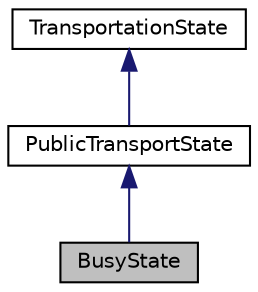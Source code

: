 digraph "BusyState"
{
 // LATEX_PDF_SIZE
  edge [fontname="Helvetica",fontsize="10",labelfontname="Helvetica",labelfontsize="10"];
  node [fontname="Helvetica",fontsize="10",shape=record];
  Node1 [label="BusyState",height=0.2,width=0.4,color="black", fillcolor="grey75", style="filled", fontcolor="black",tooltip="Represents the busy state of a public transport mode."];
  Node2 -> Node1 [dir="back",color="midnightblue",fontsize="10",style="solid"];
  Node2 [label="PublicTransportState",height=0.2,width=0.4,color="black", fillcolor="white", style="filled",URL="$classPublicTransportState.html",tooltip="Represents the state of a public mode of transport."];
  Node3 -> Node2 [dir="back",color="midnightblue",fontsize="10",style="solid"];
  Node3 [label="TransportationState",height=0.2,width=0.4,color="black", fillcolor="white", style="filled",URL="$classTransportationState.html",tooltip="Abstract base class representing the state of a mode of transport."];
}
